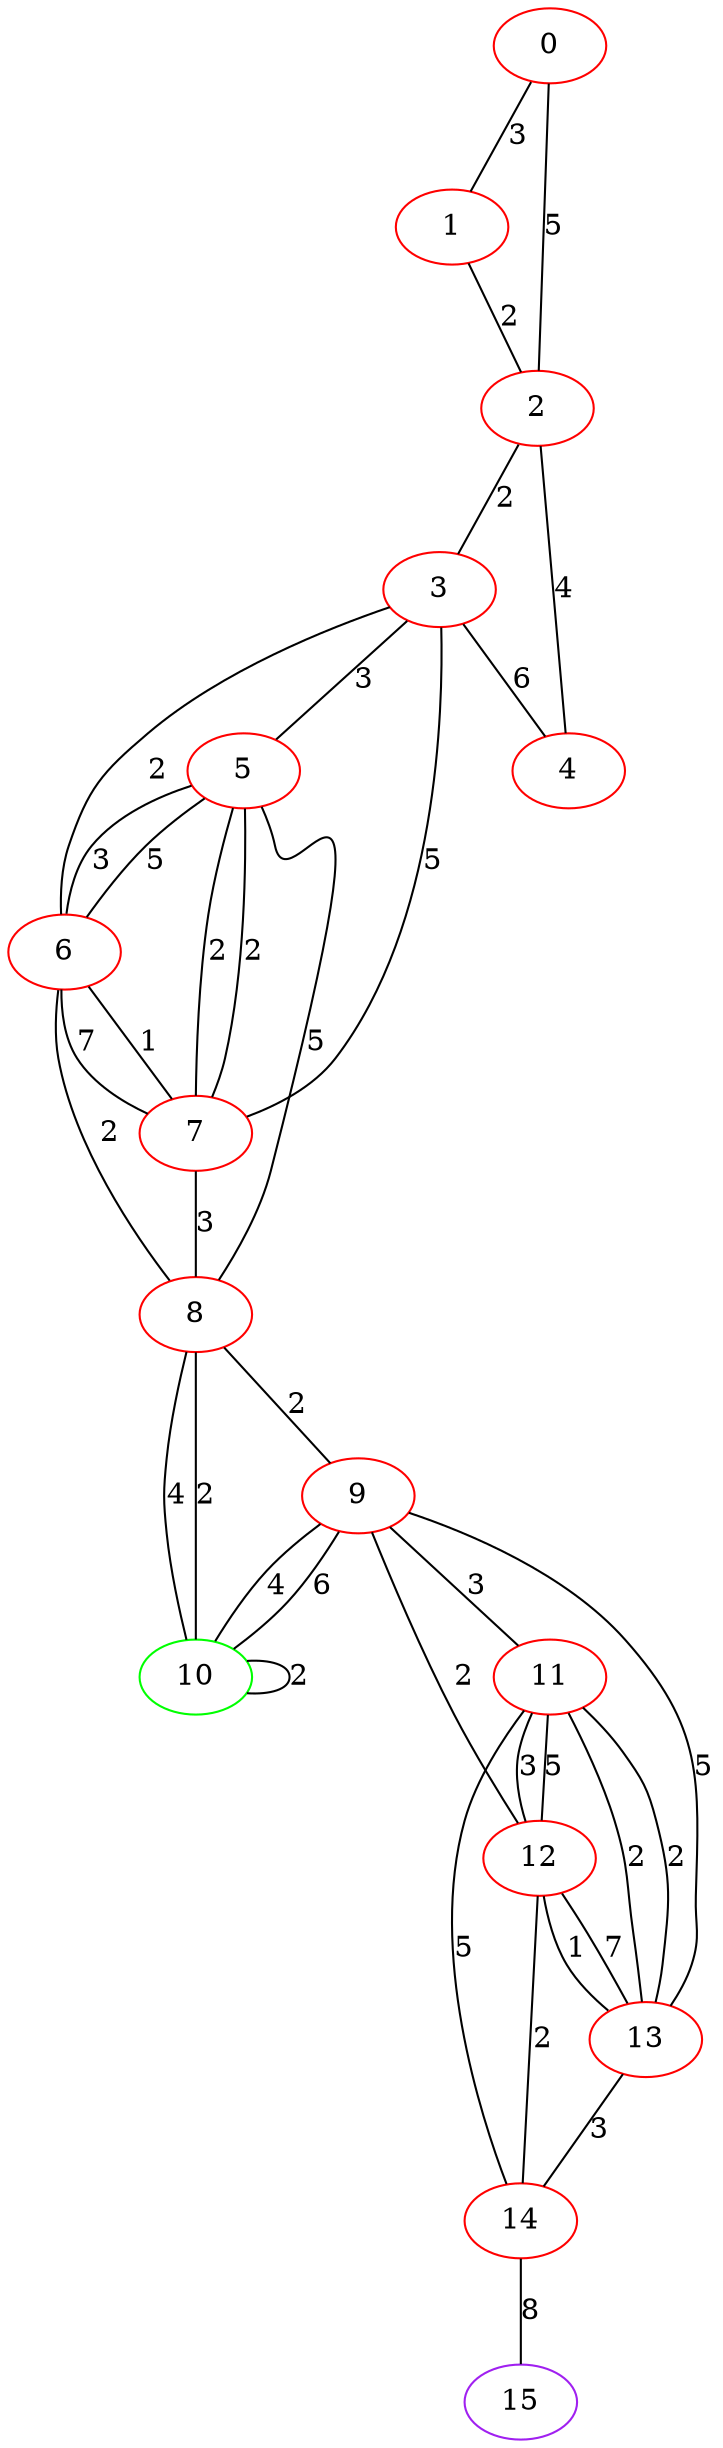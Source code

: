 graph "" {
0 [color=red, weight=1];
1 [color=red, weight=1];
2 [color=red, weight=1];
3 [color=red, weight=1];
4 [color=red, weight=1];
5 [color=red, weight=1];
6 [color=red, weight=1];
7 [color=red, weight=1];
8 [color=red, weight=1];
9 [color=red, weight=1];
10 [color=green, weight=2];
11 [color=red, weight=1];
12 [color=red, weight=1];
13 [color=red, weight=1];
14 [color=red, weight=1];
15 [color=purple, weight=4];
0 -- 1  [key=0, label=3];
0 -- 2  [key=0, label=5];
1 -- 2  [key=0, label=2];
2 -- 3  [key=0, label=2];
2 -- 4  [key=0, label=4];
3 -- 4  [key=0, label=6];
3 -- 5  [key=0, label=3];
3 -- 6  [key=0, label=2];
3 -- 7  [key=0, label=5];
5 -- 8  [key=0, label=5];
5 -- 6  [key=0, label=5];
5 -- 6  [key=1, label=3];
5 -- 7  [key=0, label=2];
5 -- 7  [key=1, label=2];
6 -- 8  [key=0, label=2];
6 -- 7  [key=0, label=7];
6 -- 7  [key=1, label=1];
7 -- 8  [key=0, label=3];
8 -- 9  [key=0, label=2];
8 -- 10  [key=0, label=2];
8 -- 10  [key=1, label=4];
9 -- 10  [key=0, label=4];
9 -- 10  [key=1, label=6];
9 -- 11  [key=0, label=3];
9 -- 12  [key=0, label=2];
9 -- 13  [key=0, label=5];
10 -- 10  [key=0, label=2];
11 -- 12  [key=0, label=3];
11 -- 12  [key=1, label=5];
11 -- 13  [key=0, label=2];
11 -- 13  [key=1, label=2];
11 -- 14  [key=0, label=5];
12 -- 13  [key=0, label=1];
12 -- 13  [key=1, label=7];
12 -- 14  [key=0, label=2];
13 -- 14  [key=0, label=3];
14 -- 15  [key=0, label=8];
}
